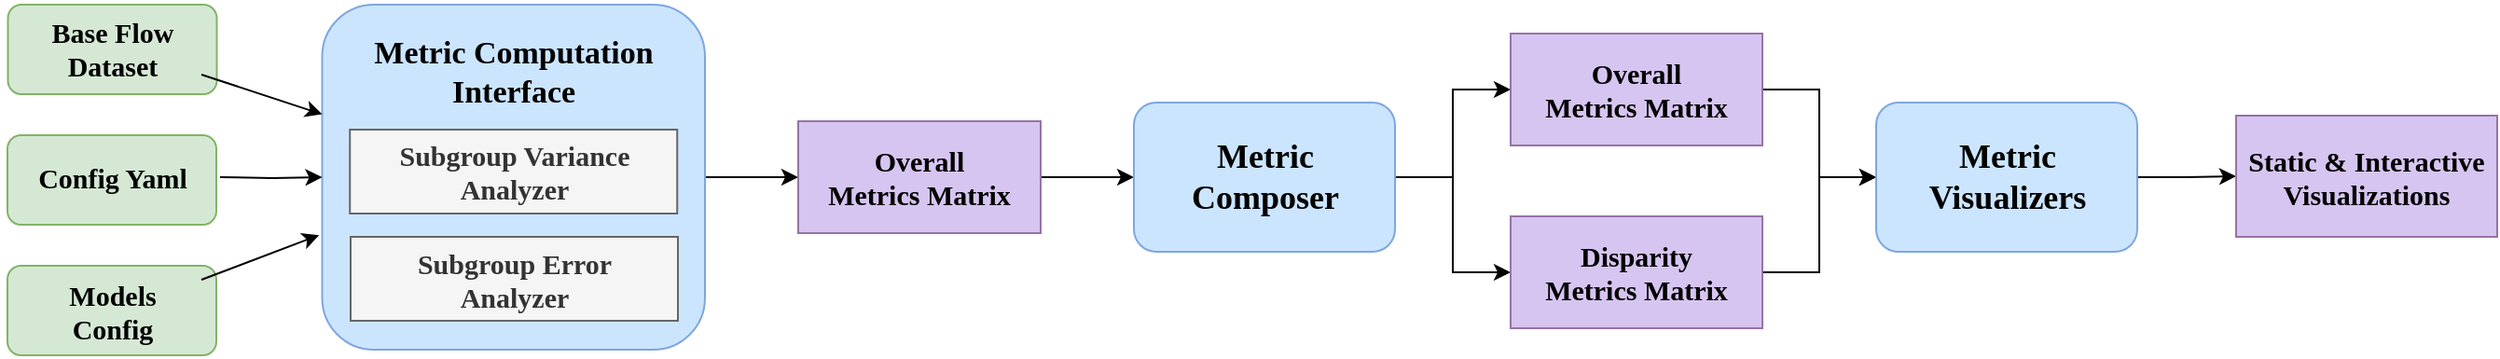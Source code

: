 <mxfile version="23.0.2" type="device">
  <diagram id="hlvisfvuWRFe17uFSuDf" name="Page-1">
    <mxGraphModel dx="1331" dy="1001" grid="1" gridSize="10" guides="1" tooltips="1" connect="1" arrows="1" fold="1" page="1" pageScale="1" pageWidth="850" pageHeight="1100" math="0" shadow="0">
      <root>
        <mxCell id="0" />
        <mxCell id="1" parent="0" />
        <mxCell id="zDrE7s1ACpcQbbRIbE0_-3" value="" style="rounded=1;whiteSpace=wrap;html=1;fillColor=#d5e8d4;strokeColor=#82b366;" parent="1" vertex="1">
          <mxGeometry x="166.25" y="282.5" width="112" height="48" as="geometry" />
        </mxCell>
        <mxCell id="zDrE7s1ACpcQbbRIbE0_-4" value="" style="rounded=1;whiteSpace=wrap;html=1;fillColor=#d5e8d4;strokeColor=#82b366;" parent="1" vertex="1">
          <mxGeometry x="166" y="352.5" width="112" height="48" as="geometry" />
        </mxCell>
        <mxCell id="zDrE7s1ACpcQbbRIbE0_-1" value="" style="rounded=1;whiteSpace=wrap;html=1;fillColor=#d5e8d4;strokeColor=#82b366;" parent="1" vertex="1">
          <mxGeometry x="166" y="422.5" width="112" height="48" as="geometry" />
        </mxCell>
        <mxCell id="JsNyH0pSIVGMAEf0iLmD-27" style="edgeStyle=orthogonalEdgeStyle;rounded=0;orthogonalLoop=1;jettySize=auto;html=1;entryX=0;entryY=0.5;entryDx=0;entryDy=0;fontSize=13;" parent="1" source="JsNyH0pSIVGMAEf0iLmD-7" target="JsNyH0pSIVGMAEf0iLmD-11" edge="1">
          <mxGeometry relative="1" as="geometry" />
        </mxCell>
        <mxCell id="JsNyH0pSIVGMAEf0iLmD-7" value="" style="rounded=1;whiteSpace=wrap;html=1;fillColor=#cce5ff;strokeColor=#7EA6E0;" parent="1" vertex="1">
          <mxGeometry x="334.75" y="282.5" width="205.25" height="185" as="geometry" />
        </mxCell>
        <mxCell id="JsNyH0pSIVGMAEf0iLmD-8" value="&lt;div style=&quot;font-size: 15px;&quot;&gt;&lt;font style=&quot;font-size: 15px;&quot; face=&quot;Verdana&quot;&gt;&lt;b style=&quot;&quot;&gt;Subgroup Error &lt;br&gt;&lt;/b&gt;&lt;/font&gt;&lt;/div&gt;&lt;div style=&quot;font-size: 15px;&quot;&gt;&lt;font style=&quot;font-size: 15px;&quot; face=&quot;Verdana&quot;&gt;&lt;b style=&quot;&quot;&gt;Analyzer&lt;/b&gt;&lt;/font&gt;&lt;/div&gt;" style="rounded=0;whiteSpace=wrap;html=1;fillColor=#F5F5F5;fontColor=#333333;strokeColor=#666666;" parent="1" vertex="1">
          <mxGeometry x="350" y="407" width="175.5" height="45" as="geometry" />
        </mxCell>
        <mxCell id="JsNyH0pSIVGMAEf0iLmD-9" value="&lt;div style=&quot;font-size: 15px;&quot;&gt;&lt;font style=&quot;font-size: 15px;&quot; color=&quot;#333333&quot; face=&quot;Verdana&quot;&gt;&lt;b style=&quot;&quot;&gt;Subgroup Variance &lt;br&gt;&lt;/b&gt;&lt;/font&gt;&lt;/div&gt;&lt;div style=&quot;font-size: 15px;&quot;&gt;&lt;font style=&quot;font-size: 15px;&quot; color=&quot;#333333&quot; face=&quot;Verdana&quot;&gt;&lt;b style=&quot;&quot;&gt;Analyzer&lt;/b&gt;&lt;/font&gt;&lt;/div&gt;" style="rounded=0;whiteSpace=wrap;html=1;fillColor=#F5F5F5;strokeColor=#666666;" parent="1" vertex="1">
          <mxGeometry x="349.62" y="349.5" width="175.5" height="45" as="geometry" />
        </mxCell>
        <mxCell id="JsNyH0pSIVGMAEf0iLmD-28" style="edgeStyle=orthogonalEdgeStyle;rounded=0;orthogonalLoop=1;jettySize=auto;html=1;entryX=0;entryY=0.5;entryDx=0;entryDy=0;fontSize=13;" parent="1" source="JsNyH0pSIVGMAEf0iLmD-11" target="JsNyH0pSIVGMAEf0iLmD-17" edge="1">
          <mxGeometry relative="1" as="geometry" />
        </mxCell>
        <mxCell id="JsNyH0pSIVGMAEf0iLmD-11" value="&lt;font style=&quot;font-size: 15px;&quot; face=&quot;Verdana&quot;&gt;&lt;b&gt;Overall&lt;br&gt;Metrics Matrix&lt;/b&gt;&lt;/font&gt;" style="rounded=0;whiteSpace=wrap;html=1;fillColor=#D6C5F0;strokeColor=#9673A6;" parent="1" vertex="1">
          <mxGeometry x="590" y="345" width="130" height="60" as="geometry" />
        </mxCell>
        <mxCell id="NrY6HeF-G9XXoupHhg0z-44" style="edgeStyle=orthogonalEdgeStyle;rounded=0;orthogonalLoop=1;jettySize=auto;html=1;entryX=0;entryY=0.5;entryDx=0;entryDy=0;fontSize=14;" parent="1" source="JsNyH0pSIVGMAEf0iLmD-17" target="JsNyH0pSIVGMAEf0iLmD-19" edge="1">
          <mxGeometry relative="1" as="geometry" />
        </mxCell>
        <mxCell id="NrY6HeF-G9XXoupHhg0z-45" style="edgeStyle=orthogonalEdgeStyle;rounded=0;orthogonalLoop=1;jettySize=auto;html=1;entryX=0;entryY=0.5;entryDx=0;entryDy=0;fontSize=14;" parent="1" source="JsNyH0pSIVGMAEf0iLmD-17" target="JsNyH0pSIVGMAEf0iLmD-21" edge="1">
          <mxGeometry relative="1" as="geometry" />
        </mxCell>
        <mxCell id="JsNyH0pSIVGMAEf0iLmD-17" value="" style="rounded=1;whiteSpace=wrap;html=1;fillColor=#cce5ff;strokeColor=#7EA6E0;" parent="1" vertex="1">
          <mxGeometry x="770" y="335" width="140" height="80" as="geometry" />
        </mxCell>
        <mxCell id="NrY6HeF-G9XXoupHhg0z-46" style="edgeStyle=orthogonalEdgeStyle;rounded=0;orthogonalLoop=1;jettySize=auto;html=1;entryX=0;entryY=0.5;entryDx=0;entryDy=0;fontSize=14;" parent="1" source="JsNyH0pSIVGMAEf0iLmD-19" target="NrY6HeF-G9XXoupHhg0z-18" edge="1">
          <mxGeometry relative="1" as="geometry" />
        </mxCell>
        <mxCell id="JsNyH0pSIVGMAEf0iLmD-19" value="&lt;font style=&quot;font-size: 15px;&quot; face=&quot;Verdana&quot;&gt;&lt;b&gt;Overall&lt;br&gt;Metrics Matrix&lt;/b&gt;&lt;/font&gt;" style="rounded=0;whiteSpace=wrap;html=1;fillColor=#D6C5F0;strokeColor=#9673A6;" parent="1" vertex="1">
          <mxGeometry x="972" y="298" width="135" height="60" as="geometry" />
        </mxCell>
        <mxCell id="NrY6HeF-G9XXoupHhg0z-47" style="edgeStyle=orthogonalEdgeStyle;rounded=0;orthogonalLoop=1;jettySize=auto;html=1;entryX=0;entryY=0.5;entryDx=0;entryDy=0;fontSize=14;" parent="1" source="JsNyH0pSIVGMAEf0iLmD-21" target="NrY6HeF-G9XXoupHhg0z-18" edge="1">
          <mxGeometry relative="1" as="geometry" />
        </mxCell>
        <mxCell id="JsNyH0pSIVGMAEf0iLmD-21" value="&lt;font style=&quot;font-size: 15px;&quot; face=&quot;Verdana&quot;&gt;&lt;b&gt;Disparity &lt;br&gt;Metrics Matrix&lt;/b&gt;&lt;/font&gt;" style="rounded=0;whiteSpace=wrap;html=1;fillColor=#D6C5F0;strokeColor=#9673A6;" parent="1" vertex="1">
          <mxGeometry x="972" y="396" width="135" height="60" as="geometry" />
        </mxCell>
        <mxCell id="eiP0nZE08H6xvK_XeUf1-1" style="rounded=0;orthogonalLoop=1;jettySize=auto;html=1;" edge="1" parent="1" target="JsNyH0pSIVGMAEf0iLmD-7">
          <mxGeometry relative="1" as="geometry">
            <mxPoint x="270" y="320" as="sourcePoint" />
          </mxGeometry>
        </mxCell>
        <mxCell id="NrY6HeF-G9XXoupHhg0z-6" value="&lt;font face=&quot;Verdana&quot;&gt;&lt;b style=&quot;font-size: 15px;&quot;&gt;&lt;font style=&quot;font-size: 15px;&quot;&gt;Base Flow &lt;br&gt;Dataset &lt;/font&gt;&lt;/b&gt;&lt;/font&gt;" style="text;html=1;align=center;verticalAlign=middle;resizable=0;points=[];autosize=1;strokeColor=none;fillColor=none;fontSize=7;" parent="1" vertex="1">
          <mxGeometry x="166.75" y="280.5" width="110" height="50" as="geometry" />
        </mxCell>
        <mxCell id="eiP0nZE08H6xvK_XeUf1-2" style="edgeStyle=orthogonalEdgeStyle;rounded=0;orthogonalLoop=1;jettySize=auto;html=1;entryX=0;entryY=0.5;entryDx=0;entryDy=0;" edge="1" parent="1" target="JsNyH0pSIVGMAEf0iLmD-7">
          <mxGeometry relative="1" as="geometry">
            <mxPoint x="280" y="375" as="sourcePoint" />
          </mxGeometry>
        </mxCell>
        <mxCell id="NrY6HeF-G9XXoupHhg0z-11" value="&lt;font face=&quot;Verdana&quot;&gt;&lt;b style=&quot;font-size: 15px;&quot;&gt;&lt;font style=&quot;font-size: 15px;&quot;&gt;Config Yaml&lt;/font&gt;&lt;/b&gt;&lt;/font&gt;" style="text;html=1;align=center;verticalAlign=middle;resizable=0;points=[];autosize=1;strokeColor=none;fillColor=none;fontSize=7;" parent="1" vertex="1">
          <mxGeometry x="162" y="360" width="120" height="30" as="geometry" />
        </mxCell>
        <mxCell id="eiP0nZE08H6xvK_XeUf1-4" style="rounded=0;orthogonalLoop=1;jettySize=auto;html=1;entryX=-0.008;entryY=0.668;entryDx=0;entryDy=0;entryPerimeter=0;" edge="1" parent="1" target="JsNyH0pSIVGMAEf0iLmD-7">
          <mxGeometry relative="1" as="geometry">
            <mxPoint x="270" y="430" as="sourcePoint" />
            <mxPoint x="330" y="400" as="targetPoint" />
          </mxGeometry>
        </mxCell>
        <mxCell id="NrY6HeF-G9XXoupHhg0z-13" value="&lt;font face=&quot;Verdana&quot;&gt;&lt;b style=&quot;font-size: 15px;&quot;&gt;&lt;font style=&quot;font-size: 15px;&quot;&gt;Models &lt;br&gt;Config&lt;/font&gt;&lt;/b&gt;&lt;/font&gt;" style="text;html=1;align=center;verticalAlign=middle;resizable=1;points=[];autosize=1;strokeColor=none;fillColor=none;fontSize=7;movable=1;rotatable=1;deletable=1;editable=1;connectable=1;" parent="1" vertex="1">
          <mxGeometry x="181.75" y="421.5" width="80" height="50" as="geometry" />
        </mxCell>
        <mxCell id="NrY6HeF-G9XXoupHhg0z-15" value="&lt;font style=&quot;font-size: 17px;&quot; face=&quot;Verdana&quot;&gt;&lt;b&gt;Metric Computation&lt;br&gt;Interface&lt;/b&gt;&lt;/font&gt;" style="text;html=1;align=center;verticalAlign=middle;resizable=0;points=[];autosize=1;strokeColor=none;fillColor=none;fontSize=12;" parent="1" vertex="1">
          <mxGeometry x="332.25" y="293.5" width="210" height="50" as="geometry" />
        </mxCell>
        <mxCell id="NrY6HeF-G9XXoupHhg0z-17" value="&lt;font style=&quot;font-size: 18px;&quot; face=&quot;Verdana&quot;&gt;&lt;b style=&quot;&quot;&gt;Metric &lt;br&gt;Composer&lt;/b&gt;&lt;/font&gt;" style="text;html=1;align=center;verticalAlign=middle;resizable=0;points=[];autosize=1;strokeColor=none;fillColor=none;fontSize=14;" parent="1" vertex="1">
          <mxGeometry x="780" y="345" width="120" height="60" as="geometry" />
        </mxCell>
        <mxCell id="eiP0nZE08H6xvK_XeUf1-5" style="edgeStyle=orthogonalEdgeStyle;rounded=0;orthogonalLoop=1;jettySize=auto;html=1;" edge="1" parent="1" source="NrY6HeF-G9XXoupHhg0z-18" target="NrY6HeF-G9XXoupHhg0z-57">
          <mxGeometry relative="1" as="geometry" />
        </mxCell>
        <mxCell id="NrY6HeF-G9XXoupHhg0z-18" value="" style="rounded=1;whiteSpace=wrap;html=1;fillColor=#cce5ff;strokeColor=#7EA6E0;" parent="1" vertex="1">
          <mxGeometry x="1168" y="335" width="140" height="80" as="geometry" />
        </mxCell>
        <mxCell id="NrY6HeF-G9XXoupHhg0z-19" value="&lt;font style=&quot;font-size: 18px;&quot; face=&quot;Verdana&quot;&gt;&lt;b&gt;Metric &lt;br&gt;Visualizers&lt;/b&gt;&lt;/font&gt;" style="text;html=1;align=center;verticalAlign=middle;resizable=0;points=[];autosize=1;strokeColor=none;fillColor=none;fontSize=14;" parent="1" vertex="1">
          <mxGeometry x="1173" y="345" width="130" height="60" as="geometry" />
        </mxCell>
        <mxCell id="NrY6HeF-G9XXoupHhg0z-57" value="&lt;font style=&quot;font-size: 15px;&quot; face=&quot;Verdana&quot;&gt;&lt;b&gt;Static&lt;/b&gt;&amp;nbsp;&lt;b&gt;&amp;amp; Interactive&lt;/b&gt;&lt;br&gt;&lt;b&gt;Visualizations&lt;/b&gt;&lt;/font&gt;" style="rounded=0;whiteSpace=wrap;html=1;fillColor=#D6C5F0;strokeColor=#9673a6;" parent="1" vertex="1">
          <mxGeometry x="1361" y="342" width="140" height="65" as="geometry" />
        </mxCell>
      </root>
    </mxGraphModel>
  </diagram>
</mxfile>
